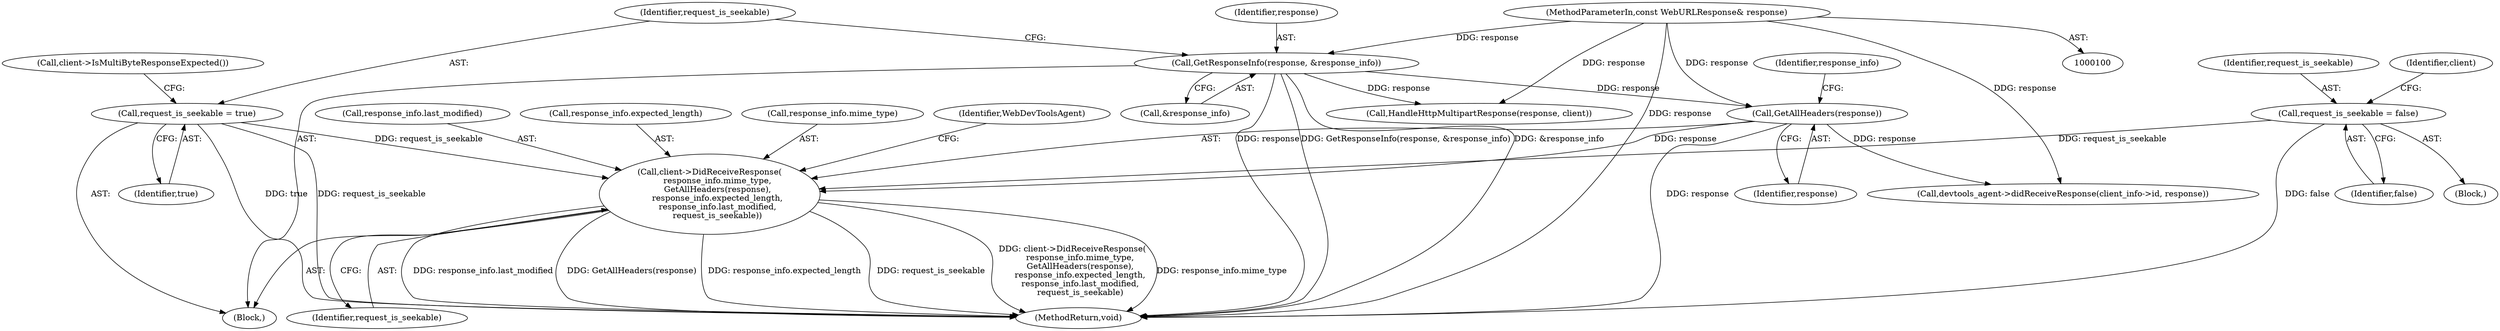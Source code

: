 digraph "0_Chrome_ea3d1d84be3d6f97bf50e76511c9e26af6895533_45@API" {
"1000209" [label="(Call,client->DidReceiveResponse(\n      response_info.mime_type,\n      GetAllHeaders(response),\n      response_info.expected_length,\n      response_info.last_modified,\n      request_is_seekable))"];
"1000213" [label="(Call,GetAllHeaders(response))"];
"1000122" [label="(Call,GetResponseInfo(response, &response_info))"];
"1000102" [label="(MethodParameterIn,const WebURLResponse& response)"];
"1000127" [label="(Call,request_is_seekable = true)"];
"1000155" [label="(Call,request_is_seekable = false)"];
"1000159" [label="(Identifier,client)"];
"1000128" [label="(Identifier,request_is_seekable)"];
"1000210" [label="(Call,response_info.mime_type)"];
"1000147" [label="(Block,)"];
"1000214" [label="(Identifier,response)"];
"1000124" [label="(Call,&response_info)"];
"1000225" [label="(Identifier,WebDevToolsAgent)"];
"1000131" [label="(Call,client->IsMultiByteResponseExpected())"];
"1000213" [label="(Call,GetAllHeaders(response))"];
"1000218" [label="(Call,response_info.last_modified)"];
"1000123" [label="(Identifier,response)"];
"1000122" [label="(Call,GetResponseInfo(response, &response_info))"];
"1000215" [label="(Call,response_info.expected_length)"];
"1000216" [label="(Identifier,response_info)"];
"1000102" [label="(MethodParameterIn,const WebURLResponse& response)"];
"1000236" [label="(Call,devtools_agent->didReceiveResponse(client_info->id, response))"];
"1000127" [label="(Call,request_is_seekable = true)"];
"1000155" [label="(Call,request_is_seekable = false)"];
"1000157" [label="(Identifier,false)"];
"1000156" [label="(Identifier,request_is_seekable)"];
"1000221" [label="(Identifier,request_is_seekable)"];
"1000129" [label="(Identifier,true)"];
"1000103" [label="(Block,)"];
"1000274" [label="(MethodReturn,void)"];
"1000209" [label="(Call,client->DidReceiveResponse(\n      response_info.mime_type,\n      GetAllHeaders(response),\n      response_info.expected_length,\n      response_info.last_modified,\n      request_is_seekable))"];
"1000138" [label="(Call,HandleHttpMultipartResponse(response, client))"];
"1000209" -> "1000103"  [label="AST: "];
"1000209" -> "1000221"  [label="CFG: "];
"1000210" -> "1000209"  [label="AST: "];
"1000213" -> "1000209"  [label="AST: "];
"1000215" -> "1000209"  [label="AST: "];
"1000218" -> "1000209"  [label="AST: "];
"1000221" -> "1000209"  [label="AST: "];
"1000225" -> "1000209"  [label="CFG: "];
"1000209" -> "1000274"  [label="DDG: request_is_seekable"];
"1000209" -> "1000274"  [label="DDG: client->DidReceiveResponse(\n      response_info.mime_type,\n      GetAllHeaders(response),\n      response_info.expected_length,\n      response_info.last_modified,\n      request_is_seekable)"];
"1000209" -> "1000274"  [label="DDG: response_info.mime_type"];
"1000209" -> "1000274"  [label="DDG: response_info.last_modified"];
"1000209" -> "1000274"  [label="DDG: GetAllHeaders(response)"];
"1000209" -> "1000274"  [label="DDG: response_info.expected_length"];
"1000213" -> "1000209"  [label="DDG: response"];
"1000127" -> "1000209"  [label="DDG: request_is_seekable"];
"1000155" -> "1000209"  [label="DDG: request_is_seekable"];
"1000213" -> "1000214"  [label="CFG: "];
"1000214" -> "1000213"  [label="AST: "];
"1000216" -> "1000213"  [label="CFG: "];
"1000213" -> "1000274"  [label="DDG: response"];
"1000122" -> "1000213"  [label="DDG: response"];
"1000102" -> "1000213"  [label="DDG: response"];
"1000213" -> "1000236"  [label="DDG: response"];
"1000122" -> "1000103"  [label="AST: "];
"1000122" -> "1000124"  [label="CFG: "];
"1000123" -> "1000122"  [label="AST: "];
"1000124" -> "1000122"  [label="AST: "];
"1000128" -> "1000122"  [label="CFG: "];
"1000122" -> "1000274"  [label="DDG: response"];
"1000122" -> "1000274"  [label="DDG: GetResponseInfo(response, &response_info)"];
"1000122" -> "1000274"  [label="DDG: &response_info"];
"1000102" -> "1000122"  [label="DDG: response"];
"1000122" -> "1000138"  [label="DDG: response"];
"1000102" -> "1000100"  [label="AST: "];
"1000102" -> "1000274"  [label="DDG: response"];
"1000102" -> "1000138"  [label="DDG: response"];
"1000102" -> "1000236"  [label="DDG: response"];
"1000127" -> "1000103"  [label="AST: "];
"1000127" -> "1000129"  [label="CFG: "];
"1000128" -> "1000127"  [label="AST: "];
"1000129" -> "1000127"  [label="AST: "];
"1000131" -> "1000127"  [label="CFG: "];
"1000127" -> "1000274"  [label="DDG: true"];
"1000127" -> "1000274"  [label="DDG: request_is_seekable"];
"1000155" -> "1000147"  [label="AST: "];
"1000155" -> "1000157"  [label="CFG: "];
"1000156" -> "1000155"  [label="AST: "];
"1000157" -> "1000155"  [label="AST: "];
"1000159" -> "1000155"  [label="CFG: "];
"1000155" -> "1000274"  [label="DDG: false"];
}
